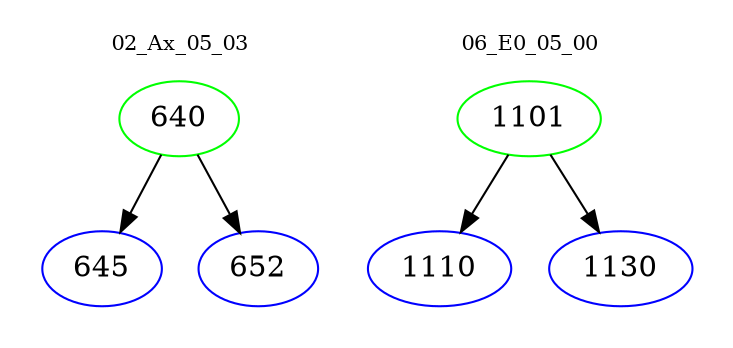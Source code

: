 digraph{
subgraph cluster_0 {
color = white
label = "02_Ax_05_03";
fontsize=10;
T0_640 [label="640", color="green"]
T0_640 -> T0_645 [color="black"]
T0_645 [label="645", color="blue"]
T0_640 -> T0_652 [color="black"]
T0_652 [label="652", color="blue"]
}
subgraph cluster_1 {
color = white
label = "06_E0_05_00";
fontsize=10;
T1_1101 [label="1101", color="green"]
T1_1101 -> T1_1110 [color="black"]
T1_1110 [label="1110", color="blue"]
T1_1101 -> T1_1130 [color="black"]
T1_1130 [label="1130", color="blue"]
}
}
